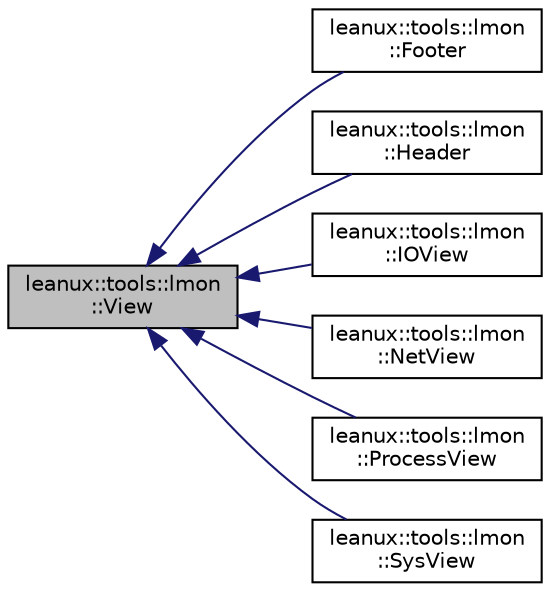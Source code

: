 digraph "leanux::tools::lmon::View"
{
 // LATEX_PDF_SIZE
  bgcolor="transparent";
  edge [fontname="Helvetica",fontsize="10",labelfontname="Helvetica",labelfontsize="10"];
  node [fontname="Helvetica",fontsize="10",shape=record];
  rankdir="LR";
  Node1 [label="leanux::tools::lmon\l::View",height=0.2,width=0.4,color="black", fillcolor="grey75", style="filled", fontcolor="black",tooltip="A reactangular area on the ncurses Screen as a window of information."];
  Node1 -> Node2 [dir="back",color="midnightblue",fontsize="10",style="solid",fontname="Helvetica"];
  Node2 [label="leanux::tools::lmon\l::Footer",height=0.2,width=0.4,color="black",URL="$classleanux_1_1tools_1_1lmon_1_1Footer.html",tooltip="The lmon Footer is a View shown at the bottom."];
  Node1 -> Node3 [dir="back",color="midnightblue",fontsize="10",style="solid",fontname="Helvetica"];
  Node3 [label="leanux::tools::lmon\l::Header",height=0.2,width=0.4,color="black",URL="$classleanux_1_1tools_1_1lmon_1_1Header.html",tooltip="The lmon Header is a View shown at the top."];
  Node1 -> Node4 [dir="back",color="midnightblue",fontsize="10",style="solid",fontname="Helvetica"];
  Node4 [label="leanux::tools::lmon\l::IOView",height=0.2,width=0.4,color="black",URL="$classleanux_1_1tools_1_1lmon_1_1IOView.html",tooltip="IO view."];
  Node1 -> Node5 [dir="back",color="midnightblue",fontsize="10",style="solid",fontname="Helvetica"];
  Node5 [label="leanux::tools::lmon\l::NetView",height=0.2,width=0.4,color="black",URL="$classleanux_1_1tools_1_1lmon_1_1NetView.html",tooltip="View of top network devices."];
  Node1 -> Node6 [dir="back",color="midnightblue",fontsize="10",style="solid",fontname="Helvetica"];
  Node6 [label="leanux::tools::lmon\l::ProcessView",height=0.2,width=0.4,color="black",URL="$classleanux_1_1tools_1_1lmon_1_1ProcessView.html",tooltip="View of top processes."];
  Node1 -> Node7 [dir="back",color="midnightblue",fontsize="10",style="solid",fontname="Helvetica"];
  Node7 [label="leanux::tools::lmon\l::SysView",height=0.2,width=0.4,color="black",URL="$classleanux_1_1tools_1_1lmon_1_1SysView.html",tooltip="System view."];
}
